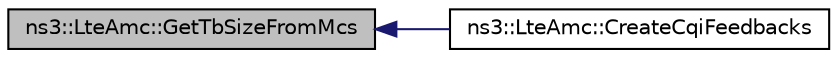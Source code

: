 digraph "ns3::LteAmc::GetTbSizeFromMcs"
{
  edge [fontname="Helvetica",fontsize="10",labelfontname="Helvetica",labelfontsize="10"];
  node [fontname="Helvetica",fontsize="10",shape=record];
  rankdir="LR";
  Node1 [label="ns3::LteAmc::GetTbSizeFromMcs",height=0.2,width=0.4,color="black", fillcolor="grey75", style="filled", fontcolor="black"];
  Node1 -> Node2 [dir="back",color="midnightblue",fontsize="10",style="solid"];
  Node2 [label="ns3::LteAmc::CreateCqiFeedbacks",height=0.2,width=0.4,color="black", fillcolor="white", style="filled",URL="$d0/dd6/classns3_1_1LteAmc.html#a5190b24fd9a520be9be4a0d4d9110cf4",tooltip="Create a message with CQI feedback. "];
}
